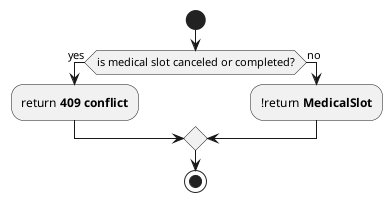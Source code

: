 @startuml

!pragma useVerticalIf on

start

if (is medical slot canceled or completed?) then (yes)
:return **409 conflict**;

else (no)
:!return **MedicalSlot**;

endif
stop

@enduml

